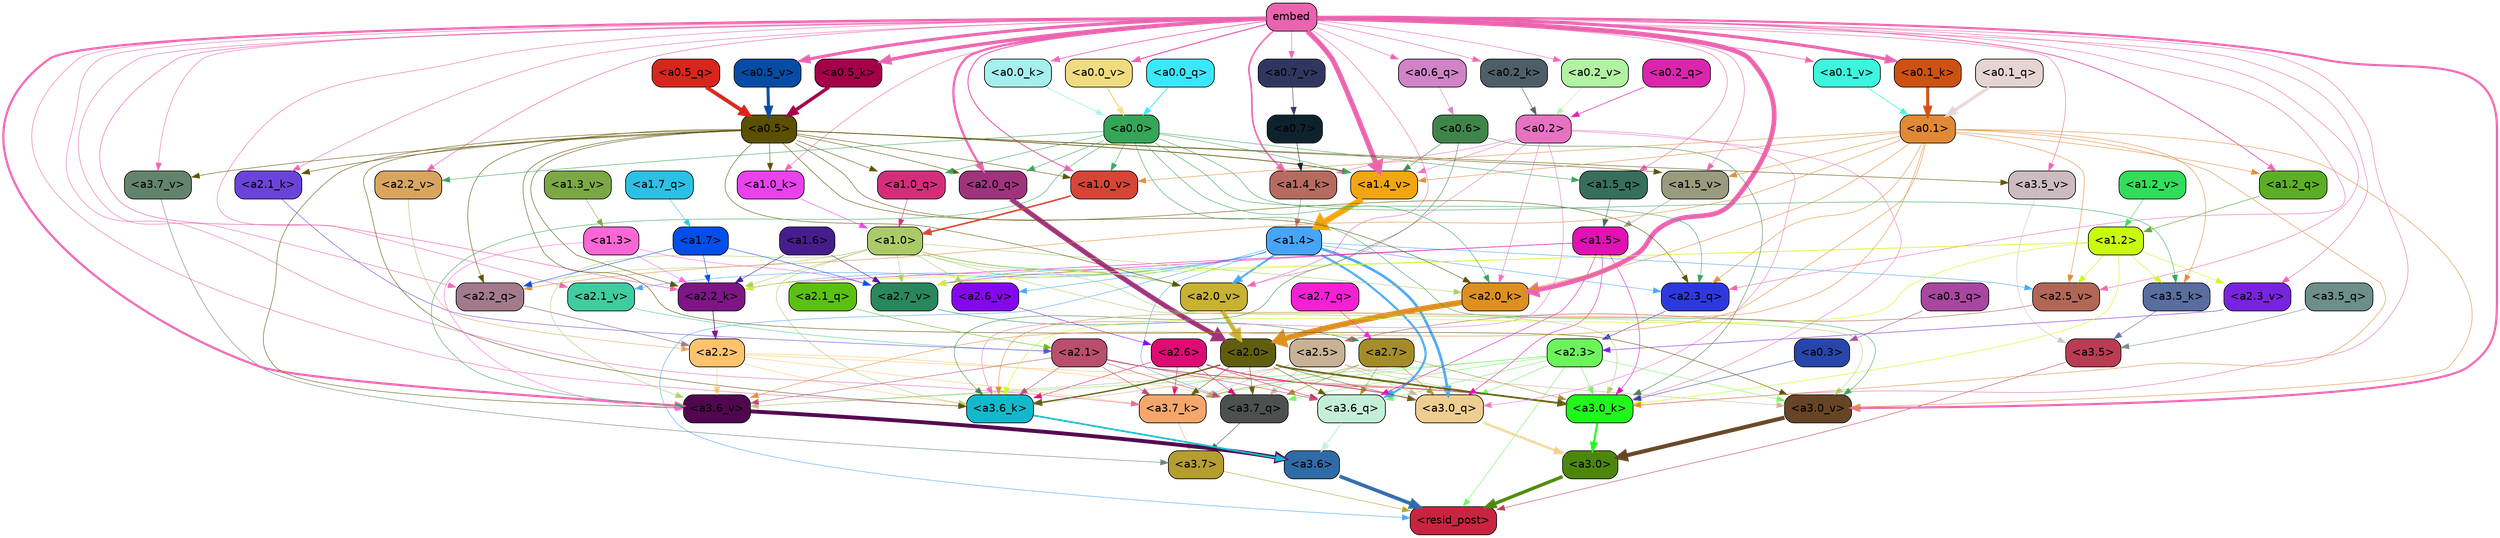 strict digraph "" {
	graph [bgcolor=transparent,
		layout=dot,
		overlap=false,
		splines=true
	];
	"<a3.7>"	[color=black,
		fillcolor="#b59d30",
		fontname=Helvetica,
		shape=box,
		style="filled, rounded"];
	"<resid_post>"	[color=black,
		fillcolor="#c9243f",
		fontname=Helvetica,
		shape=box,
		style="filled, rounded"];
	"<a3.7>" -> "<resid_post>"	[color="#b59d30",
		penwidth=0.6];
	"<a3.6>"	[color=black,
		fillcolor="#306aa7",
		fontname=Helvetica,
		shape=box,
		style="filled, rounded"];
	"<a3.6>" -> "<resid_post>"	[color="#306aa7",
		penwidth=4.646730065345764];
	"<a3.5>"	[color=black,
		fillcolor="#b93c52",
		fontname=Helvetica,
		shape=box,
		style="filled, rounded"];
	"<a3.5>" -> "<resid_post>"	[color="#b93c52",
		penwidth=0.6];
	"<a3.0>"	[color=black,
		fillcolor="#4c870b",
		fontname=Helvetica,
		shape=box,
		style="filled, rounded"];
	"<a3.0>" -> "<resid_post>"	[color="#4c870b",
		penwidth=4.323132634162903];
	"<a2.3>"	[color=black,
		fillcolor="#6cf45b",
		fontname=Helvetica,
		shape=box,
		style="filled, rounded"];
	"<a2.3>" -> "<resid_post>"	[color="#6cf45b",
		penwidth=0.6];
	"<a3.7_q>"	[color=black,
		fillcolor="#4c514f",
		fontname=Helvetica,
		shape=box,
		style="filled, rounded"];
	"<a2.3>" -> "<a3.7_q>"	[color="#6cf45b",
		penwidth=0.6];
	"<a3.6_q>"	[color=black,
		fillcolor="#c4efd7",
		fontname=Helvetica,
		shape=box,
		style="filled, rounded"];
	"<a2.3>" -> "<a3.6_q>"	[color="#6cf45b",
		penwidth=0.6];
	"<a3.0_q>"	[color=black,
		fillcolor="#eecd91",
		fontname=Helvetica,
		shape=box,
		style="filled, rounded"];
	"<a2.3>" -> "<a3.0_q>"	[color="#6cf45b",
		penwidth=0.6];
	"<a3.7_k>"	[color=black,
		fillcolor="#f5a76b",
		fontname=Helvetica,
		shape=box,
		style="filled, rounded"];
	"<a2.3>" -> "<a3.7_k>"	[color="#6cf45b",
		penwidth=0.6];
	"<a3.0_k>"	[color=black,
		fillcolor="#1ff81a",
		fontname=Helvetica,
		shape=box,
		style="filled, rounded"];
	"<a2.3>" -> "<a3.0_k>"	[color="#6cf45b",
		penwidth=0.6];
	"<a3.6_v>"	[color=black,
		fillcolor="#50074e",
		fontname=Helvetica,
		shape=box,
		style="filled, rounded"];
	"<a2.3>" -> "<a3.6_v>"	[color="#6cf45b",
		penwidth=0.6];
	"<a3.0_v>"	[color=black,
		fillcolor="#654525",
		fontname=Helvetica,
		shape=box,
		style="filled, rounded"];
	"<a2.3>" -> "<a3.0_v>"	[color="#6cf45b",
		penwidth=0.6];
	"<a1.4>"	[color=black,
		fillcolor="#46a5f6",
		fontname=Helvetica,
		shape=box,
		style="filled, rounded"];
	"<a1.4>" -> "<resid_post>"	[color="#46a5f6",
		penwidth=0.6];
	"<a1.4>" -> "<a3.7_q>"	[color="#46a5f6",
		penwidth=0.6];
	"<a1.4>" -> "<a3.6_q>"	[color="#46a5f6",
		penwidth=2.700703263282776];
	"<a1.4>" -> "<a3.0_q>"	[color="#46a5f6",
		penwidth=3.34255850315094];
	"<a2.3_q>"	[color=black,
		fillcolor="#2d39df",
		fontname=Helvetica,
		shape=box,
		style="filled, rounded"];
	"<a1.4>" -> "<a2.3_q>"	[color="#46a5f6",
		penwidth=0.6];
	"<a2.2_k>"	[color=black,
		fillcolor="#7e1585",
		fontname=Helvetica,
		shape=box,
		style="filled, rounded"];
	"<a1.4>" -> "<a2.2_k>"	[color="#46a5f6",
		penwidth=0.6];
	"<a2.7_v>"	[color=black,
		fillcolor="#29875d",
		fontname=Helvetica,
		shape=box,
		style="filled, rounded"];
	"<a1.4>" -> "<a2.7_v>"	[color="#46a5f6",
		penwidth=0.6];
	"<a2.6_v>"	[color=black,
		fillcolor="#8508ed",
		fontname=Helvetica,
		shape=box,
		style="filled, rounded"];
	"<a1.4>" -> "<a2.6_v>"	[color="#46a5f6",
		penwidth=0.6];
	"<a2.5_v>"	[color=black,
		fillcolor="#b16755",
		fontname=Helvetica,
		shape=box,
		style="filled, rounded"];
	"<a1.4>" -> "<a2.5_v>"	[color="#46a5f6",
		penwidth=0.6];
	"<a2.1_v>"	[color=black,
		fillcolor="#3ecca0",
		fontname=Helvetica,
		shape=box,
		style="filled, rounded"];
	"<a1.4>" -> "<a2.1_v>"	[color="#46a5f6",
		penwidth=0.6];
	"<a2.0_v>"	[color=black,
		fillcolor="#c8b232",
		fontname=Helvetica,
		shape=box,
		style="filled, rounded"];
	"<a1.4>" -> "<a2.0_v>"	[color="#46a5f6",
		penwidth=2.387977123260498];
	"<a3.7_q>" -> "<a3.7>"	[color="#4c514f",
		penwidth=0.6];
	"<a3.6_q>" -> "<a3.6>"	[color="#c4efd7",
		penwidth=2.03758105635643];
	"<a3.5_q>"	[color=black,
		fillcolor="#6d8e8a",
		fontname=Helvetica,
		shape=box,
		style="filled, rounded"];
	"<a3.5_q>" -> "<a3.5>"	[color="#6d8e8a",
		penwidth=0.6];
	"<a3.0_q>" -> "<a3.0>"	[color="#eecd91",
		penwidth=2.8638100624084473];
	"<a3.7_k>" -> "<a3.7>"	[color="#f5a76b",
		penwidth=0.6];
	"<a3.6_k>"	[color=black,
		fillcolor="#12b9cd",
		fontname=Helvetica,
		shape=box,
		style="filled, rounded"];
	"<a3.6_k>" -> "<a3.6>"	[color="#12b9cd",
		penwidth=2.174198240041733];
	"<a3.5_k>"	[color=black,
		fillcolor="#596d9f",
		fontname=Helvetica,
		shape=box,
		style="filled, rounded"];
	"<a3.5_k>" -> "<a3.5>"	[color="#596d9f",
		penwidth=0.6];
	"<a3.0_k>" -> "<a3.0>"	[color="#1ff81a",
		penwidth=2.6274144649505615];
	"<a3.7_v>"	[color=black,
		fillcolor="#63846c",
		fontname=Helvetica,
		shape=box,
		style="filled, rounded"];
	"<a3.7_v>" -> "<a3.7>"	[color="#63846c",
		penwidth=0.6];
	"<a3.6_v>" -> "<a3.6>"	[color="#50074e",
		penwidth=5.002329230308533];
	"<a3.5_v>"	[color=black,
		fillcolor="#ccbbc0",
		fontname=Helvetica,
		shape=box,
		style="filled, rounded"];
	"<a3.5_v>" -> "<a3.5>"	[color="#ccbbc0",
		penwidth=0.6];
	"<a3.0_v>" -> "<a3.0>"	[color="#654525",
		penwidth=5.188832879066467];
	"<a2.7>"	[color=black,
		fillcolor="#a48c28",
		fontname=Helvetica,
		shape=box,
		style="filled, rounded"];
	"<a2.7>" -> "<a3.7_q>"	[color="#a48c28",
		penwidth=0.6];
	"<a2.7>" -> "<a3.6_q>"	[color="#a48c28",
		penwidth=0.6];
	"<a2.7>" -> "<a3.0_q>"	[color="#a48c28",
		penwidth=0.6];
	"<a2.7>" -> "<a3.7_k>"	[color="#a48c28",
		penwidth=0.6];
	"<a2.7>" -> "<a3.0_k>"	[color="#a48c28",
		penwidth=0.6];
	"<a2.6>"	[color=black,
		fillcolor="#dd0b72",
		fontname=Helvetica,
		shape=box,
		style="filled, rounded"];
	"<a2.6>" -> "<a3.7_q>"	[color="#dd0b72",
		penwidth=0.6];
	"<a2.6>" -> "<a3.6_q>"	[color="#dd0b72",
		penwidth=0.6];
	"<a2.6>" -> "<a3.0_q>"	[color="#dd0b72",
		penwidth=0.6];
	"<a2.6>" -> "<a3.7_k>"	[color="#dd0b72",
		penwidth=0.6];
	"<a2.6>" -> "<a3.6_k>"	[color="#dd0b72",
		penwidth=0.6];
	"<a2.6>" -> "<a3.0_k>"	[color="#dd0b72",
		penwidth=0.6];
	"<a2.5>"	[color=black,
		fillcolor="#c8b295",
		fontname=Helvetica,
		shape=box,
		style="filled, rounded"];
	"<a2.5>" -> "<a3.7_q>"	[color="#c8b295",
		penwidth=0.6];
	"<a2.5>" -> "<a3.0_q>"	[color="#c8b295",
		penwidth=0.6];
	"<a2.5>" -> "<a3.7_k>"	[color="#c8b295",
		penwidth=0.6];
	"<a2.5>" -> "<a3.6_k>"	[color="#c8b295",
		penwidth=0.6];
	"<a2.5>" -> "<a3.0_k>"	[color="#c8b295",
		penwidth=0.6];
	"<a2.5>" -> "<a3.6_v>"	[color="#c8b295",
		penwidth=0.6];
	"<a2.5>" -> "<a3.0_v>"	[color="#c8b295",
		penwidth=0.6];
	"<a2.2>"	[color=black,
		fillcolor="#ffc36d",
		fontname=Helvetica,
		shape=box,
		style="filled, rounded"];
	"<a2.2>" -> "<a3.7_q>"	[color="#ffc36d",
		penwidth=0.6];
	"<a2.2>" -> "<a3.7_k>"	[color="#ffc36d",
		penwidth=0.6];
	"<a2.2>" -> "<a3.6_k>"	[color="#ffc36d",
		penwidth=0.6];
	"<a2.2>" -> "<a3.0_k>"	[color="#ffc36d",
		penwidth=0.6];
	"<a2.2>" -> "<a3.6_v>"	[color="#ffc36d",
		penwidth=0.6];
	"<a2.1>"	[color=black,
		fillcolor="#b94e6d",
		fontname=Helvetica,
		shape=box,
		style="filled, rounded"];
	"<a2.1>" -> "<a3.7_q>"	[color="#b94e6d",
		penwidth=0.6];
	"<a2.1>" -> "<a3.6_q>"	[color="#b94e6d",
		penwidth=0.6];
	"<a2.1>" -> "<a3.0_q>"	[color="#b94e6d",
		penwidth=0.6];
	"<a2.1>" -> "<a3.7_k>"	[color="#b94e6d",
		penwidth=0.6];
	"<a2.1>" -> "<a3.6_k>"	[color="#b94e6d",
		penwidth=0.6];
	"<a2.1>" -> "<a3.0_k>"	[color="#b94e6d",
		penwidth=0.6];
	"<a2.1>" -> "<a3.6_v>"	[color="#b94e6d",
		penwidth=0.6];
	"<a2.0>"	[color=black,
		fillcolor="#605e0e",
		fontname=Helvetica,
		shape=box,
		style="filled, rounded"];
	"<a2.0>" -> "<a3.7_q>"	[color="#605e0e",
		penwidth=0.6];
	"<a2.0>" -> "<a3.6_q>"	[color="#605e0e",
		penwidth=0.6];
	"<a2.0>" -> "<a3.0_q>"	[color="#605e0e",
		penwidth=0.6];
	"<a2.0>" -> "<a3.7_k>"	[color="#605e0e",
		penwidth=0.6];
	"<a2.0>" -> "<a3.6_k>"	[color="#605e0e",
		penwidth=1.6454488784074783];
	"<a2.0>" -> "<a3.0_k>"	[color="#605e0e",
		penwidth=2.2218968719244003];
	"<a1.5>"	[color=black,
		fillcolor="#e211b3",
		fontname=Helvetica,
		shape=box,
		style="filled, rounded"];
	"<a1.5>" -> "<a3.6_q>"	[color="#e211b3",
		penwidth=0.6];
	"<a1.5>" -> "<a3.0_q>"	[color="#e211b3",
		penwidth=0.6];
	"<a1.5>" -> "<a3.0_k>"	[color="#e211b3",
		penwidth=0.6];
	"<a1.5>" -> "<a2.2_k>"	[color="#e211b3",
		penwidth=0.6];
	"<a1.5>" -> "<a2.7_v>"	[color="#e211b3",
		penwidth=0.6];
	"<a0.2>"	[color=black,
		fillcolor="#e672c0",
		fontname=Helvetica,
		shape=box,
		style="filled, rounded"];
	"<a0.2>" -> "<a3.0_q>"	[color="#e672c0",
		penwidth=0.6];
	"<a0.2>" -> "<a3.6_k>"	[color="#e672c0",
		penwidth=0.6];
	"<a0.2>" -> "<a3.0_k>"	[color="#e672c0",
		penwidth=0.6];
	"<a2.0_k>"	[color=black,
		fillcolor="#dd8f20",
		fontname=Helvetica,
		shape=box,
		style="filled, rounded"];
	"<a0.2>" -> "<a2.0_k>"	[color="#e672c0",
		penwidth=0.6];
	"<a0.2>" -> "<a2.0_v>"	[color="#e672c0",
		penwidth=0.6];
	"<a1.4_k>"	[color=black,
		fillcolor="#b76b60",
		fontname=Helvetica,
		shape=box,
		style="filled, rounded"];
	"<a0.2>" -> "<a1.4_k>"	[color="#e672c0",
		penwidth=0.6];
	"<a1.4_v>"	[color=black,
		fillcolor="#f2a611",
		fontname=Helvetica,
		shape=box,
		style="filled, rounded"];
	"<a0.2>" -> "<a1.4_v>"	[color="#e672c0",
		penwidth=0.6];
	embed	[color=black,
		fillcolor="#ea63ae",
		fontname=Helvetica,
		shape=box,
		style="filled, rounded"];
	embed -> "<a3.7_k>"	[color="#ea63ae",
		penwidth=0.6];
	embed -> "<a3.6_k>"	[color="#ea63ae",
		penwidth=0.6];
	embed -> "<a3.0_k>"	[color="#ea63ae",
		penwidth=0.6];
	embed -> "<a3.7_v>"	[color="#ea63ae",
		penwidth=0.6];
	embed -> "<a3.6_v>"	[color="#ea63ae",
		penwidth=2.8301228284835815];
	embed -> "<a3.5_v>"	[color="#ea63ae",
		penwidth=0.6];
	embed -> "<a3.0_v>"	[color="#ea63ae",
		penwidth=2.7660785913467407];
	embed -> "<a2.3_q>"	[color="#ea63ae",
		penwidth=0.6];
	"<a2.2_q>"	[color=black,
		fillcolor="#a17b8b",
		fontname=Helvetica,
		shape=box,
		style="filled, rounded"];
	embed -> "<a2.2_q>"	[color="#ea63ae",
		penwidth=0.6];
	"<a2.0_q>"	[color=black,
		fillcolor="#9f347c",
		fontname=Helvetica,
		shape=box,
		style="filled, rounded"];
	embed -> "<a2.0_q>"	[color="#ea63ae",
		penwidth=2.918822765350342];
	embed -> "<a2.2_k>"	[color="#ea63ae",
		penwidth=0.7099294662475586];
	"<a2.1_k>"	[color=black,
		fillcolor="#6b43db",
		fontname=Helvetica,
		shape=box,
		style="filled, rounded"];
	embed -> "<a2.1_k>"	[color="#ea63ae",
		penwidth=0.6];
	embed -> "<a2.0_k>"	[color="#ea63ae",
		penwidth=6.075345039367676];
	embed -> "<a2.5_v>"	[color="#ea63ae",
		penwidth=0.6];
	"<a2.3_v>"	[color=black,
		fillcolor="#7823df",
		fontname=Helvetica,
		shape=box,
		style="filled, rounded"];
	embed -> "<a2.3_v>"	[color="#ea63ae",
		penwidth=0.6];
	"<a2.2_v>"	[color=black,
		fillcolor="#d8a55f",
		fontname=Helvetica,
		shape=box,
		style="filled, rounded"];
	embed -> "<a2.2_v>"	[color="#ea63ae",
		penwidth=0.6909599304199219];
	embed -> "<a2.1_v>"	[color="#ea63ae",
		penwidth=0.6];
	embed -> "<a2.0_v>"	[color="#ea63ae",
		penwidth=0.6];
	"<a1.5_q>"	[color=black,
		fillcolor="#386f5c",
		fontname=Helvetica,
		shape=box,
		style="filled, rounded"];
	embed -> "<a1.5_q>"	[color="#ea63ae",
		penwidth=0.6];
	"<a1.2_q>"	[color=black,
		fillcolor="#5caf24",
		fontname=Helvetica,
		shape=box,
		style="filled, rounded"];
	embed -> "<a1.2_q>"	[color="#ea63ae",
		penwidth=1.1075286865234375];
	embed -> "<a1.4_k>"	[color="#ea63ae",
		penwidth=2.043105125427246];
	"<a1.0_k>"	[color=black,
		fillcolor="#ea41ed",
		fontname=Helvetica,
		shape=box,
		style="filled, rounded"];
	embed -> "<a1.0_k>"	[color="#ea63ae",
		penwidth=0.6];
	"<a1.5_v>"	[color=black,
		fillcolor="#9a9a7e",
		fontname=Helvetica,
		shape=box,
		style="filled, rounded"];
	embed -> "<a1.5_v>"	[color="#ea63ae",
		penwidth=0.6];
	embed -> "<a1.4_v>"	[color="#ea63ae",
		penwidth=6.46385931968689];
	"<a1.0_v>"	[color=black,
		fillcolor="#d64535",
		fontname=Helvetica,
		shape=box,
		style="filled, rounded"];
	embed -> "<a1.0_v>"	[color="#ea63ae",
		penwidth=1.273291826248169];
	"<a0.6_q>"	[color=black,
		fillcolor="#d083c6",
		fontname=Helvetica,
		shape=box,
		style="filled, rounded"];
	embed -> "<a0.6_q>"	[color="#ea63ae",
		penwidth=0.6];
	"<a0.5_k>"	[color=black,
		fillcolor="#a40049",
		fontname=Helvetica,
		shape=box,
		style="filled, rounded"];
	embed -> "<a0.5_k>"	[color="#ea63ae",
		penwidth=4.426396369934082];
	"<a0.2_k>"	[color=black,
		fillcolor="#4d5e68",
		fontname=Helvetica,
		shape=box,
		style="filled, rounded"];
	embed -> "<a0.2_k>"	[color="#ea63ae",
		penwidth=0.6546797752380371];
	"<a0.1_k>"	[color=black,
		fillcolor="#ce5111",
		fontname=Helvetica,
		shape=box,
		style="filled, rounded"];
	embed -> "<a0.1_k>"	[color="#ea63ae",
		penwidth=3.930372714996338];
	"<a0.0_k>"	[color=black,
		fillcolor="#a5efef",
		fontname=Helvetica,
		shape=box,
		style="filled, rounded"];
	embed -> "<a0.0_k>"	[color="#ea63ae",
		penwidth=0.9408226013183594];
	"<a0.7_v>"	[color=black,
		fillcolor="#2f3760",
		fontname=Helvetica,
		shape=box,
		style="filled, rounded"];
	embed -> "<a0.7_v>"	[color="#ea63ae",
		penwidth=0.6];
	"<a0.5_v>"	[color=black,
		fillcolor="#064ba5",
		fontname=Helvetica,
		shape=box,
		style="filled, rounded"];
	embed -> "<a0.5_v>"	[color="#ea63ae",
		penwidth=3.920696496963501];
	"<a0.2_v>"	[color=black,
		fillcolor="#b2f2a3",
		fontname=Helvetica,
		shape=box,
		style="filled, rounded"];
	embed -> "<a0.2_v>"	[color="#ea63ae",
		penwidth=0.6];
	"<a0.1_v>"	[color=black,
		fillcolor="#3bf6dc",
		fontname=Helvetica,
		shape=box,
		style="filled, rounded"];
	embed -> "<a0.1_v>"	[color="#ea63ae",
		penwidth=0.8145098686218262];
	"<a0.0_v>"	[color=black,
		fillcolor="#f0dc80",
		fontname=Helvetica,
		shape=box,
		style="filled, rounded"];
	embed -> "<a0.0_v>"	[color="#ea63ae",
		penwidth=1.426530361175537];
	"<a1.2>"	[color=black,
		fillcolor="#c9fb0d",
		fontname=Helvetica,
		shape=box,
		style="filled, rounded"];
	"<a1.2>" -> "<a3.6_k>"	[color="#c9fb0d",
		penwidth=0.6];
	"<a1.2>" -> "<a3.5_k>"	[color="#c9fb0d",
		penwidth=0.6];
	"<a1.2>" -> "<a3.0_k>"	[color="#c9fb0d",
		penwidth=0.6];
	"<a1.2>" -> "<a2.2_k>"	[color="#c9fb0d",
		penwidth=0.6];
	"<a1.2>" -> "<a2.7_v>"	[color="#c9fb0d",
		penwidth=0.6];
	"<a1.2>" -> "<a2.5_v>"	[color="#c9fb0d",
		penwidth=0.6];
	"<a1.2>" -> "<a2.3_v>"	[color="#c9fb0d",
		penwidth=0.6];
	"<a1.0>"	[color=black,
		fillcolor="#aacb67",
		fontname=Helvetica,
		shape=box,
		style="filled, rounded"];
	"<a1.0>" -> "<a3.6_k>"	[color="#aacb67",
		penwidth=0.6];
	"<a1.0>" -> "<a3.0_k>"	[color="#aacb67",
		penwidth=0.6];
	"<a1.0>" -> "<a3.6_v>"	[color="#aacb67",
		penwidth=0.6];
	"<a1.0>" -> "<a3.0_v>"	[color="#aacb67",
		penwidth=0.6];
	"<a1.0>" -> "<a2.2_q>"	[color="#aacb67",
		penwidth=0.6];
	"<a1.0>" -> "<a2.2_k>"	[color="#aacb67",
		penwidth=0.6];
	"<a1.0>" -> "<a2.0_k>"	[color="#aacb67",
		penwidth=0.6];
	"<a1.0>" -> "<a2.7_v>"	[color="#aacb67",
		penwidth=0.6];
	"<a1.0>" -> "<a2.6_v>"	[color="#aacb67",
		penwidth=0.6];
	"<a1.0>" -> "<a2.0_v>"	[color="#aacb67",
		penwidth=1.2435333728790283];
	"<a0.6>"	[color=black,
		fillcolor="#3f8549",
		fontname=Helvetica,
		shape=box,
		style="filled, rounded"];
	"<a0.6>" -> "<a3.6_k>"	[color="#3f8549",
		penwidth=0.6];
	"<a0.6>" -> "<a3.0_k>"	[color="#3f8549",
		penwidth=0.6];
	"<a0.6>" -> "<a1.4_v>"	[color="#3f8549",
		penwidth=0.6];
	"<a0.5>"	[color=black,
		fillcolor="#5b4f00",
		fontname=Helvetica,
		shape=box,
		style="filled, rounded"];
	"<a0.5>" -> "<a3.6_k>"	[color="#5b4f00",
		penwidth=0.6];
	"<a0.5>" -> "<a3.7_v>"	[color="#5b4f00",
		penwidth=0.6];
	"<a0.5>" -> "<a3.6_v>"	[color="#5b4f00",
		penwidth=0.6];
	"<a0.5>" -> "<a3.5_v>"	[color="#5b4f00",
		penwidth=0.6];
	"<a0.5>" -> "<a3.0_v>"	[color="#5b4f00",
		penwidth=0.6124261617660522];
	"<a0.5>" -> "<a2.3_q>"	[color="#5b4f00",
		penwidth=0.6];
	"<a0.5>" -> "<a2.2_q>"	[color="#5b4f00",
		penwidth=0.6];
	"<a0.5>" -> "<a2.0_q>"	[color="#5b4f00",
		penwidth=0.6];
	"<a0.5>" -> "<a2.2_k>"	[color="#5b4f00",
		penwidth=0.6];
	"<a0.5>" -> "<a2.1_k>"	[color="#5b4f00",
		penwidth=0.6];
	"<a0.5>" -> "<a2.0_k>"	[color="#5b4f00",
		penwidth=0.6112704277038574];
	"<a0.5>" -> "<a2.0_v>"	[color="#5b4f00",
		penwidth=0.6];
	"<a1.0_q>"	[color=black,
		fillcolor="#d42e7a",
		fontname=Helvetica,
		shape=box,
		style="filled, rounded"];
	"<a0.5>" -> "<a1.0_q>"	[color="#5b4f00",
		penwidth=0.6];
	"<a0.5>" -> "<a1.0_k>"	[color="#5b4f00",
		penwidth=0.6];
	"<a0.5>" -> "<a1.5_v>"	[color="#5b4f00",
		penwidth=0.6];
	"<a0.5>" -> "<a1.4_v>"	[color="#5b4f00",
		penwidth=0.9145197868347168];
	"<a0.5>" -> "<a1.0_v>"	[color="#5b4f00",
		penwidth=0.6];
	"<a0.1>"	[color=black,
		fillcolor="#e18a35",
		fontname=Helvetica,
		shape=box,
		style="filled, rounded"];
	"<a0.1>" -> "<a3.6_k>"	[color="#e18a35",
		penwidth=0.6];
	"<a0.1>" -> "<a3.5_k>"	[color="#e18a35",
		penwidth=0.6];
	"<a0.1>" -> "<a3.0_k>"	[color="#e18a35",
		penwidth=0.6];
	"<a0.1>" -> "<a3.6_v>"	[color="#e18a35",
		penwidth=0.6];
	"<a0.1>" -> "<a3.0_v>"	[color="#e18a35",
		penwidth=0.6];
	"<a0.1>" -> "<a2.3_q>"	[color="#e18a35",
		penwidth=0.6];
	"<a0.1>" -> "<a2.2_q>"	[color="#e18a35",
		penwidth=0.6];
	"<a0.1>" -> "<a2.0_k>"	[color="#e18a35",
		penwidth=0.6];
	"<a0.1>" -> "<a2.5_v>"	[color="#e18a35",
		penwidth=0.6];
	"<a0.1>" -> "<a1.2_q>"	[color="#e18a35",
		penwidth=0.6];
	"<a0.1>" -> "<a1.5_v>"	[color="#e18a35",
		penwidth=0.6];
	"<a0.1>" -> "<a1.4_v>"	[color="#e18a35",
		penwidth=0.6];
	"<a0.1>" -> "<a1.0_v>"	[color="#e18a35",
		penwidth=0.6];
	"<a0.0>"	[color=black,
		fillcolor="#35a558",
		fontname=Helvetica,
		shape=box,
		style="filled, rounded"];
	"<a0.0>" -> "<a3.5_k>"	[color="#35a558",
		penwidth=0.6];
	"<a0.0>" -> "<a3.6_v>"	[color="#35a558",
		penwidth=0.6];
	"<a0.0>" -> "<a3.0_v>"	[color="#35a558",
		penwidth=0.6];
	"<a0.0>" -> "<a2.3_q>"	[color="#35a558",
		penwidth=0.6];
	"<a0.0>" -> "<a2.0_q>"	[color="#35a558",
		penwidth=0.6];
	"<a0.0>" -> "<a2.0_k>"	[color="#35a558",
		penwidth=0.6];
	"<a0.0>" -> "<a2.2_v>"	[color="#35a558",
		penwidth=0.6];
	"<a0.0>" -> "<a1.5_q>"	[color="#35a558",
		penwidth=0.6];
	"<a0.0>" -> "<a1.0_q>"	[color="#35a558",
		penwidth=0.6];
	"<a0.0>" -> "<a1.4_v>"	[color="#35a558",
		penwidth=0.6];
	"<a0.0>" -> "<a1.0_v>"	[color="#35a558",
		penwidth=0.6];
	"<a0.3>"	[color=black,
		fillcolor="#2846aa",
		fontname=Helvetica,
		shape=box,
		style="filled, rounded"];
	"<a0.3>" -> "<a3.0_k>"	[color="#2846aa",
		penwidth=0.6];
	"<a1.3>"	[color=black,
		fillcolor="#fd67d5",
		fontname=Helvetica,
		shape=box,
		style="filled, rounded"];
	"<a1.3>" -> "<a3.6_v>"	[color="#fd67d5",
		penwidth=0.6];
	"<a1.3>" -> "<a2.2_k>"	[color="#fd67d5",
		penwidth=0.6];
	"<a1.3>" -> "<a2.7_v>"	[color="#fd67d5",
		penwidth=0.6];
	"<a2.7_q>"	[color=black,
		fillcolor="#f520d4",
		fontname=Helvetica,
		shape=box,
		style="filled, rounded"];
	"<a2.7_q>" -> "<a2.7>"	[color="#f520d4",
		penwidth=0.6];
	"<a2.3_q>" -> "<a2.3>"	[color="#2d39df",
		penwidth=0.6];
	"<a2.2_q>" -> "<a2.2>"	[color="#a17b8b",
		penwidth=0.8114519119262695];
	"<a2.1_q>"	[color=black,
		fillcolor="#5ac110",
		fontname=Helvetica,
		shape=box,
		style="filled, rounded"];
	"<a2.1_q>" -> "<a2.1>"	[color="#5ac110",
		penwidth=0.6];
	"<a2.0_q>" -> "<a2.0>"	[color="#9f347c",
		penwidth=6.2323237657547];
	"<a2.2_k>" -> "<a2.2>"	[color="#7e1585",
		penwidth=0.9331893920898438];
	"<a2.1_k>" -> "<a2.1>"	[color="#6b43db",
		penwidth=0.6];
	"<a2.0_k>" -> "<a2.0>"	[color="#dd8f20",
		penwidth=7.158664226531982];
	"<a2.7_v>" -> "<a2.7>"	[color="#29875d",
		penwidth=0.6];
	"<a2.6_v>" -> "<a2.6>"	[color="#8508ed",
		penwidth=0.6];
	"<a2.5_v>" -> "<a2.5>"	[color="#b16755",
		penwidth=0.6657319068908691];
	"<a2.3_v>" -> "<a2.3>"	[color="#7823df",
		penwidth=0.6];
	"<a2.2_v>" -> "<a2.2>"	[color="#d8a55f",
		penwidth=0.6];
	"<a2.1_v>" -> "<a2.1>"	[color="#3ecca0",
		penwidth=0.6];
	"<a2.0_v>" -> "<a2.0>"	[color="#c8b232",
		penwidth=5.380099236965179];
	"<a1.7>"	[color=black,
		fillcolor="#024eea",
		fontname=Helvetica,
		shape=box,
		style="filled, rounded"];
	"<a1.7>" -> "<a2.2_q>"	[color="#024eea",
		penwidth=0.6];
	"<a1.7>" -> "<a2.2_k>"	[color="#024eea",
		penwidth=0.6];
	"<a1.7>" -> "<a2.7_v>"	[color="#024eea",
		penwidth=0.6];
	"<a1.6>"	[color=black,
		fillcolor="#471c8d",
		fontname=Helvetica,
		shape=box,
		style="filled, rounded"];
	"<a1.6>" -> "<a2.2_k>"	[color="#471c8d",
		penwidth=0.6];
	"<a1.6>" -> "<a2.7_v>"	[color="#471c8d",
		penwidth=0.6];
	"<a1.7_q>"	[color=black,
		fillcolor="#2bc1e5",
		fontname=Helvetica,
		shape=box,
		style="filled, rounded"];
	"<a1.7_q>" -> "<a1.7>"	[color="#2bc1e5",
		penwidth=0.6];
	"<a1.5_q>" -> "<a1.5>"	[color="#386f5c",
		penwidth=0.6];
	"<a1.2_q>" -> "<a1.2>"	[color="#5caf24",
		penwidth=0.6965713500976562];
	"<a1.0_q>" -> "<a1.0>"	[color="#d42e7a",
		penwidth=0.6];
	"<a1.4_k>" -> "<a1.4>"	[color="#b76b60",
		penwidth=0.6];
	"<a1.0_k>" -> "<a1.0>"	[color="#ea41ed",
		penwidth=0.6];
	"<a1.5_v>" -> "<a1.5>"	[color="#9a9a7e",
		penwidth=0.6];
	"<a1.4_v>" -> "<a1.4>"	[color="#f2a611",
		penwidth=7.649995803833008];
	"<a1.3_v>"	[color=black,
		fillcolor="#7ba844",
		fontname=Helvetica,
		shape=box,
		style="filled, rounded"];
	"<a1.3_v>" -> "<a1.3>"	[color="#7ba844",
		penwidth=0.6];
	"<a1.2_v>"	[color=black,
		fillcolor="#32dd5a",
		fontname=Helvetica,
		shape=box,
		style="filled, rounded"];
	"<a1.2_v>" -> "<a1.2>"	[color="#32dd5a",
		penwidth=0.6];
	"<a1.0_v>" -> "<a1.0>"	[color="#d64535",
		penwidth=2.050852060317993];
	"<a0.7>"	[color=black,
		fillcolor="#0e222d",
		fontname=Helvetica,
		shape=box,
		style="filled, rounded"];
	"<a0.7>" -> "<a1.4_k>"	[color="#0e222d",
		penwidth=0.6];
	"<a0.6_q>" -> "<a0.6>"	[color="#d083c6",
		penwidth=0.6];
	"<a0.5_q>"	[color=black,
		fillcolor="#d7261b",
		fontname=Helvetica,
		shape=box,
		style="filled, rounded"];
	"<a0.5_q>" -> "<a0.5>"	[color="#d7261b",
		penwidth=4.9415271282196045];
	"<a0.3_q>"	[color=black,
		fillcolor="#a846a0",
		fontname=Helvetica,
		shape=box,
		style="filled, rounded"];
	"<a0.3_q>" -> "<a0.3>"	[color="#a846a0",
		penwidth=0.6];
	"<a0.2_q>"	[color=black,
		fillcolor="#dc25ad",
		fontname=Helvetica,
		shape=box,
		style="filled, rounded"];
	"<a0.2_q>" -> "<a0.2>"	[color="#dc25ad",
		penwidth=0.7393593788146973];
	"<a0.1_q>"	[color=black,
		fillcolor="#e5d4d1",
		fontname=Helvetica,
		shape=box,
		style="filled, rounded"];
	"<a0.1_q>" -> "<a0.1>"	[color="#e5d4d1",
		penwidth=4.0437469482421875];
	"<a0.0_q>"	[color=black,
		fillcolor="#39e8fd",
		fontname=Helvetica,
		shape=box,
		style="filled, rounded"];
	"<a0.0_q>" -> "<a0.0>"	[color="#39e8fd",
		penwidth=1.0526800155639648];
	"<a0.5_k>" -> "<a0.5>"	[color="#a40049",
		penwidth=4.382697105407715];
	"<a0.2_k>" -> "<a0.2>"	[color="#4d5e68",
		penwidth=0.6394491195678711];
	"<a0.1_k>" -> "<a0.1>"	[color="#ce5111",
		penwidth=3.9428932666778564];
	"<a0.0_k>" -> "<a0.0>"	[color="#a5efef",
		penwidth=0.9280776977539062];
	"<a0.7_v>" -> "<a0.7>"	[color="#2f3760",
		penwidth=0.6];
	"<a0.5_v>" -> "<a0.5>"	[color="#064ba5",
		penwidth=3.8846328258514404];
	"<a0.2_v>" -> "<a0.2>"	[color="#b2f2a3",
		penwidth=0.6];
	"<a0.1_v>" -> "<a0.1>"	[color="#3bf6dc",
		penwidth=0.8284716606140137];
	"<a0.0_v>" -> "<a0.0>"	[color="#f0dc80",
		penwidth=1.44976806640625];
}
